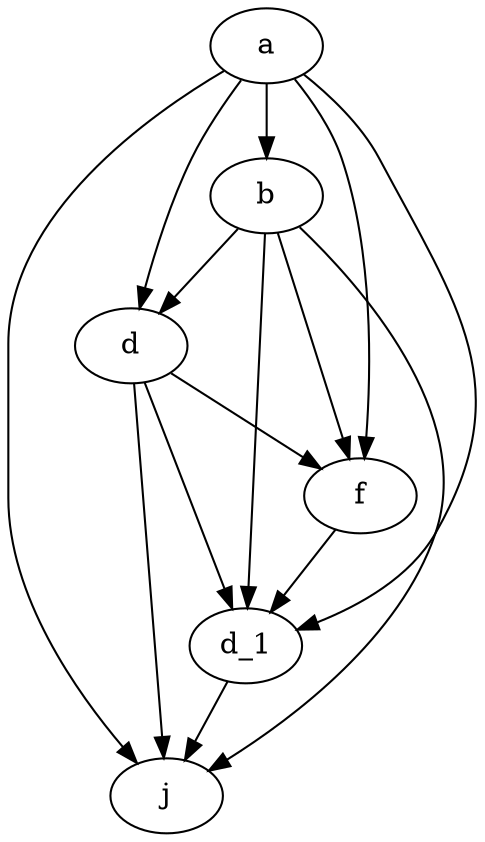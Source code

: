 digraph variables {
	node [label="\N"];
	a [label=a];
	b [label=b];
	d [label=d];
	f [label=f];
	d_1 [label=d_1];
	j [label=j];
	a -> b;
	a -> d;
	b -> d;
	a -> f;
	d -> f;
	b -> f;
	a -> d_1;
	f -> d_1;
	d -> d_1;
	b -> d_1;
	a -> j;
	d -> j;
	b -> j;
	d_1 -> j;
}
